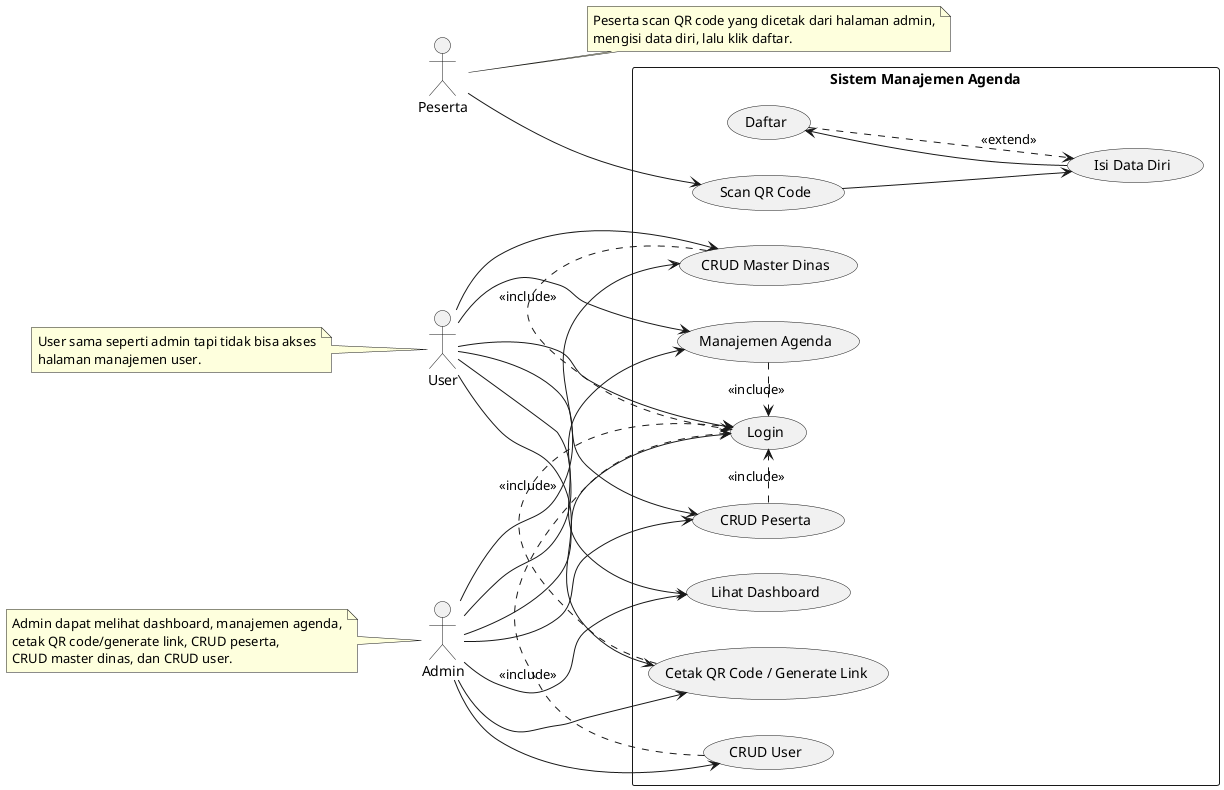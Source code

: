     @startuml Use Case Diagram - Sistem Manajemen Agenda

    left to right direction

    actor "Peserta" as Participant
    actor "Admin" as Admin
    actor "User" as User

    rectangle "Sistem Manajemen Agenda" {
        usecase "Scan QR Code" as UC1
        usecase "Isi Data Diri" as UC2
        usecase "Daftar" as UC3
        usecase "Login" as UC4
        usecase "Lihat Dashboard" as UC5
        usecase "Manajemen Agenda" as UC6
        usecase "Cetak QR Code / Generate Link" as UC7
        usecase "CRUD Peserta" as UC8
        usecase "CRUD Master Dinas" as UC9
        usecase "CRUD User" as UC10
    }

    Participant --> UC1
    UC1 --> UC2
    UC2 --> UC3

    Admin --> UC4
    Admin --> UC5
    Admin --> UC6
    Admin --> UC7
    Admin --> UC8
    Admin --> UC9
    Admin --> UC10

    User --> UC4
    User --> UC5
    User --> UC6
    User --> UC7
    User --> UC8
    User --> UC9

    UC6 .> UC4 : <<include>>
    UC7 .> UC4 : <<include>>
    UC8 .> UC4 : <<include>>
    UC9 .> UC4 : <<include>>
    UC10 .> UC4 : <<include>>

    UC3 .> UC2 : <<extend>>

    note right of Participant
    Peserta scan QR code yang dicetak dari halaman admin,
    mengisi data diri, lalu klik daftar.
    end note

    note left of Admin
    Admin dapat melihat dashboard, manajemen agenda,
    cetak QR code/generate link, CRUD peserta,
    CRUD master dinas, dan CRUD user.
    end note

    note left of User
    User sama seperti admin tapi tidak bisa akses
    halaman manajemen user.
    end note

    @enduml
